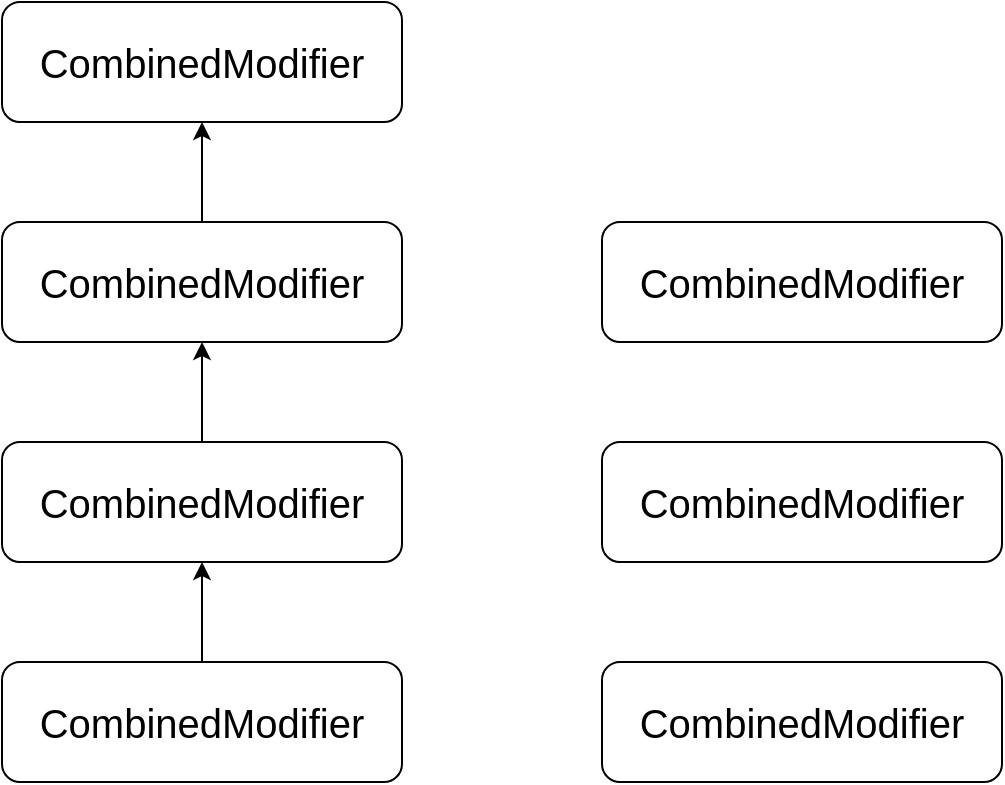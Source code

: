 <mxfile>
    <diagram id="1GEJoMihbtmozGFXepFv" name="第 1 页">
        <mxGraphModel dx="880" dy="791" grid="1" gridSize="10" guides="1" tooltips="1" connect="1" arrows="1" fold="1" page="1" pageScale="1" pageWidth="827" pageHeight="1169" math="0" shadow="0">
            <root>
                <mxCell id="0"/>
                <mxCell id="1" parent="0"/>
                <mxCell id="2" value="&lt;font style=&quot;font-size: 20px;&quot;&gt;CombinedModifier&lt;/font&gt;" style="rounded=1;whiteSpace=wrap;html=1;" vertex="1" parent="1">
                    <mxGeometry x="250" y="610" width="200" height="60" as="geometry"/>
                </mxCell>
                <mxCell id="3" value="&lt;font style=&quot;font-size: 20px;&quot;&gt;CombinedModifier&lt;/font&gt;" style="rounded=1;whiteSpace=wrap;html=1;" vertex="1" parent="1">
                    <mxGeometry x="250" y="500" width="200" height="60" as="geometry"/>
                </mxCell>
                <mxCell id="4" value="&lt;font style=&quot;font-size: 20px;&quot;&gt;CombinedModifier&lt;/font&gt;" style="rounded=1;whiteSpace=wrap;html=1;" vertex="1" parent="1">
                    <mxGeometry x="250" y="390" width="200" height="60" as="geometry"/>
                </mxCell>
                <mxCell id="5" value="&lt;font style=&quot;font-size: 20px;&quot;&gt;CombinedModifier&lt;/font&gt;" style="rounded=1;whiteSpace=wrap;html=1;" vertex="1" parent="1">
                    <mxGeometry x="250" y="280" width="200" height="60" as="geometry"/>
                </mxCell>
                <mxCell id="6" value="&lt;font style=&quot;font-size: 20px;&quot;&gt;CombinedModifier&lt;/font&gt;" style="rounded=1;whiteSpace=wrap;html=1;" vertex="1" parent="1">
                    <mxGeometry x="550" y="610" width="200" height="60" as="geometry"/>
                </mxCell>
                <mxCell id="7" value="&lt;font style=&quot;font-size: 20px;&quot;&gt;CombinedModifier&lt;/font&gt;" style="rounded=1;whiteSpace=wrap;html=1;" vertex="1" parent="1">
                    <mxGeometry x="550" y="500" width="200" height="60" as="geometry"/>
                </mxCell>
                <mxCell id="8" value="&lt;font style=&quot;font-size: 20px;&quot;&gt;CombinedModifier&lt;/font&gt;" style="rounded=1;whiteSpace=wrap;html=1;" vertex="1" parent="1">
                    <mxGeometry x="550" y="390" width="200" height="60" as="geometry"/>
                </mxCell>
                <mxCell id="9" value="" style="endArrow=classic;html=1;fontSize=20;exitX=0.5;exitY=0;exitDx=0;exitDy=0;entryX=0.5;entryY=1;entryDx=0;entryDy=0;" edge="1" parent="1" source="2" target="3">
                    <mxGeometry width="50" height="50" relative="1" as="geometry">
                        <mxPoint x="350" y="510" as="sourcePoint"/>
                        <mxPoint x="400" y="460" as="targetPoint"/>
                    </mxGeometry>
                </mxCell>
                <mxCell id="10" value="" style="endArrow=classic;html=1;fontSize=20;entryX=0.5;entryY=1;entryDx=0;entryDy=0;exitX=0.5;exitY=0;exitDx=0;exitDy=0;" edge="1" parent="1" source="3" target="4">
                    <mxGeometry width="50" height="50" relative="1" as="geometry">
                        <mxPoint x="350" y="510" as="sourcePoint"/>
                        <mxPoint x="360" y="570.0" as="targetPoint"/>
                    </mxGeometry>
                </mxCell>
                <mxCell id="11" value="" style="endArrow=classic;html=1;fontSize=20;exitX=0.5;exitY=0;exitDx=0;exitDy=0;entryX=0.5;entryY=1;entryDx=0;entryDy=0;" edge="1" parent="1" source="4" target="5">
                    <mxGeometry width="50" height="50" relative="1" as="geometry">
                        <mxPoint x="370" y="630.0" as="sourcePoint"/>
                        <mxPoint x="370" y="580.0" as="targetPoint"/>
                    </mxGeometry>
                </mxCell>
            </root>
        </mxGraphModel>
    </diagram>
</mxfile>